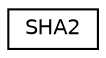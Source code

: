 digraph "Graphical Class Hierarchy"
{
 // LATEX_PDF_SIZE
  edge [fontname="Helvetica",fontsize="10",labelfontname="Helvetica",labelfontsize="10"];
  node [fontname="Helvetica",fontsize="10",shape=record];
  rankdir="LR";
  Node0 [label="SHA2",height=0.2,width=0.4,color="black", fillcolor="white", style="filled",URL="$struct_s_h_a2.html",tooltip="The SHA2 configuration parameters structure"];
}

